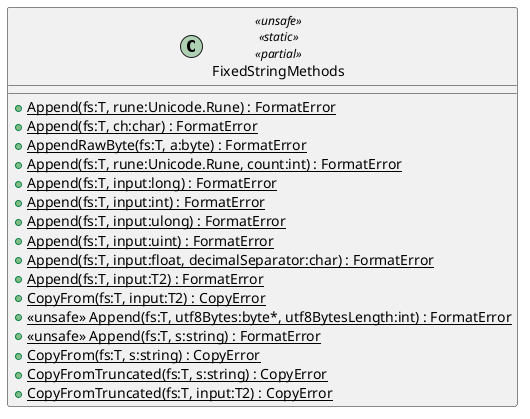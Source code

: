 @startuml
class FixedStringMethods <<unsafe>> <<static>> <<partial>> {
    + {static} Append(fs:T, rune:Unicode.Rune) : FormatError
    + {static} Append(fs:T, ch:char) : FormatError
    + {static} AppendRawByte(fs:T, a:byte) : FormatError
    + {static} Append(fs:T, rune:Unicode.Rune, count:int) : FormatError
    + {static} Append(fs:T, input:long) : FormatError
    + {static} Append(fs:T, input:int) : FormatError
    + {static} Append(fs:T, input:ulong) : FormatError
    + {static} Append(fs:T, input:uint) : FormatError
    + {static} Append(fs:T, input:float, decimalSeparator:char) : FormatError
    + {static} Append(fs:T, input:T2) : FormatError
    + {static} CopyFrom(fs:T, input:T2) : CopyError
    + <<unsafe>> {static} Append(fs:T, utf8Bytes:byte*, utf8BytesLength:int) : FormatError
    + <<unsafe>> {static} Append(fs:T, s:string) : FormatError
    + {static} CopyFrom(fs:T, s:string) : CopyError
    + {static} CopyFromTruncated(fs:T, s:string) : CopyError
    + {static} CopyFromTruncated(fs:T, input:T2) : CopyError
}
@enduml
